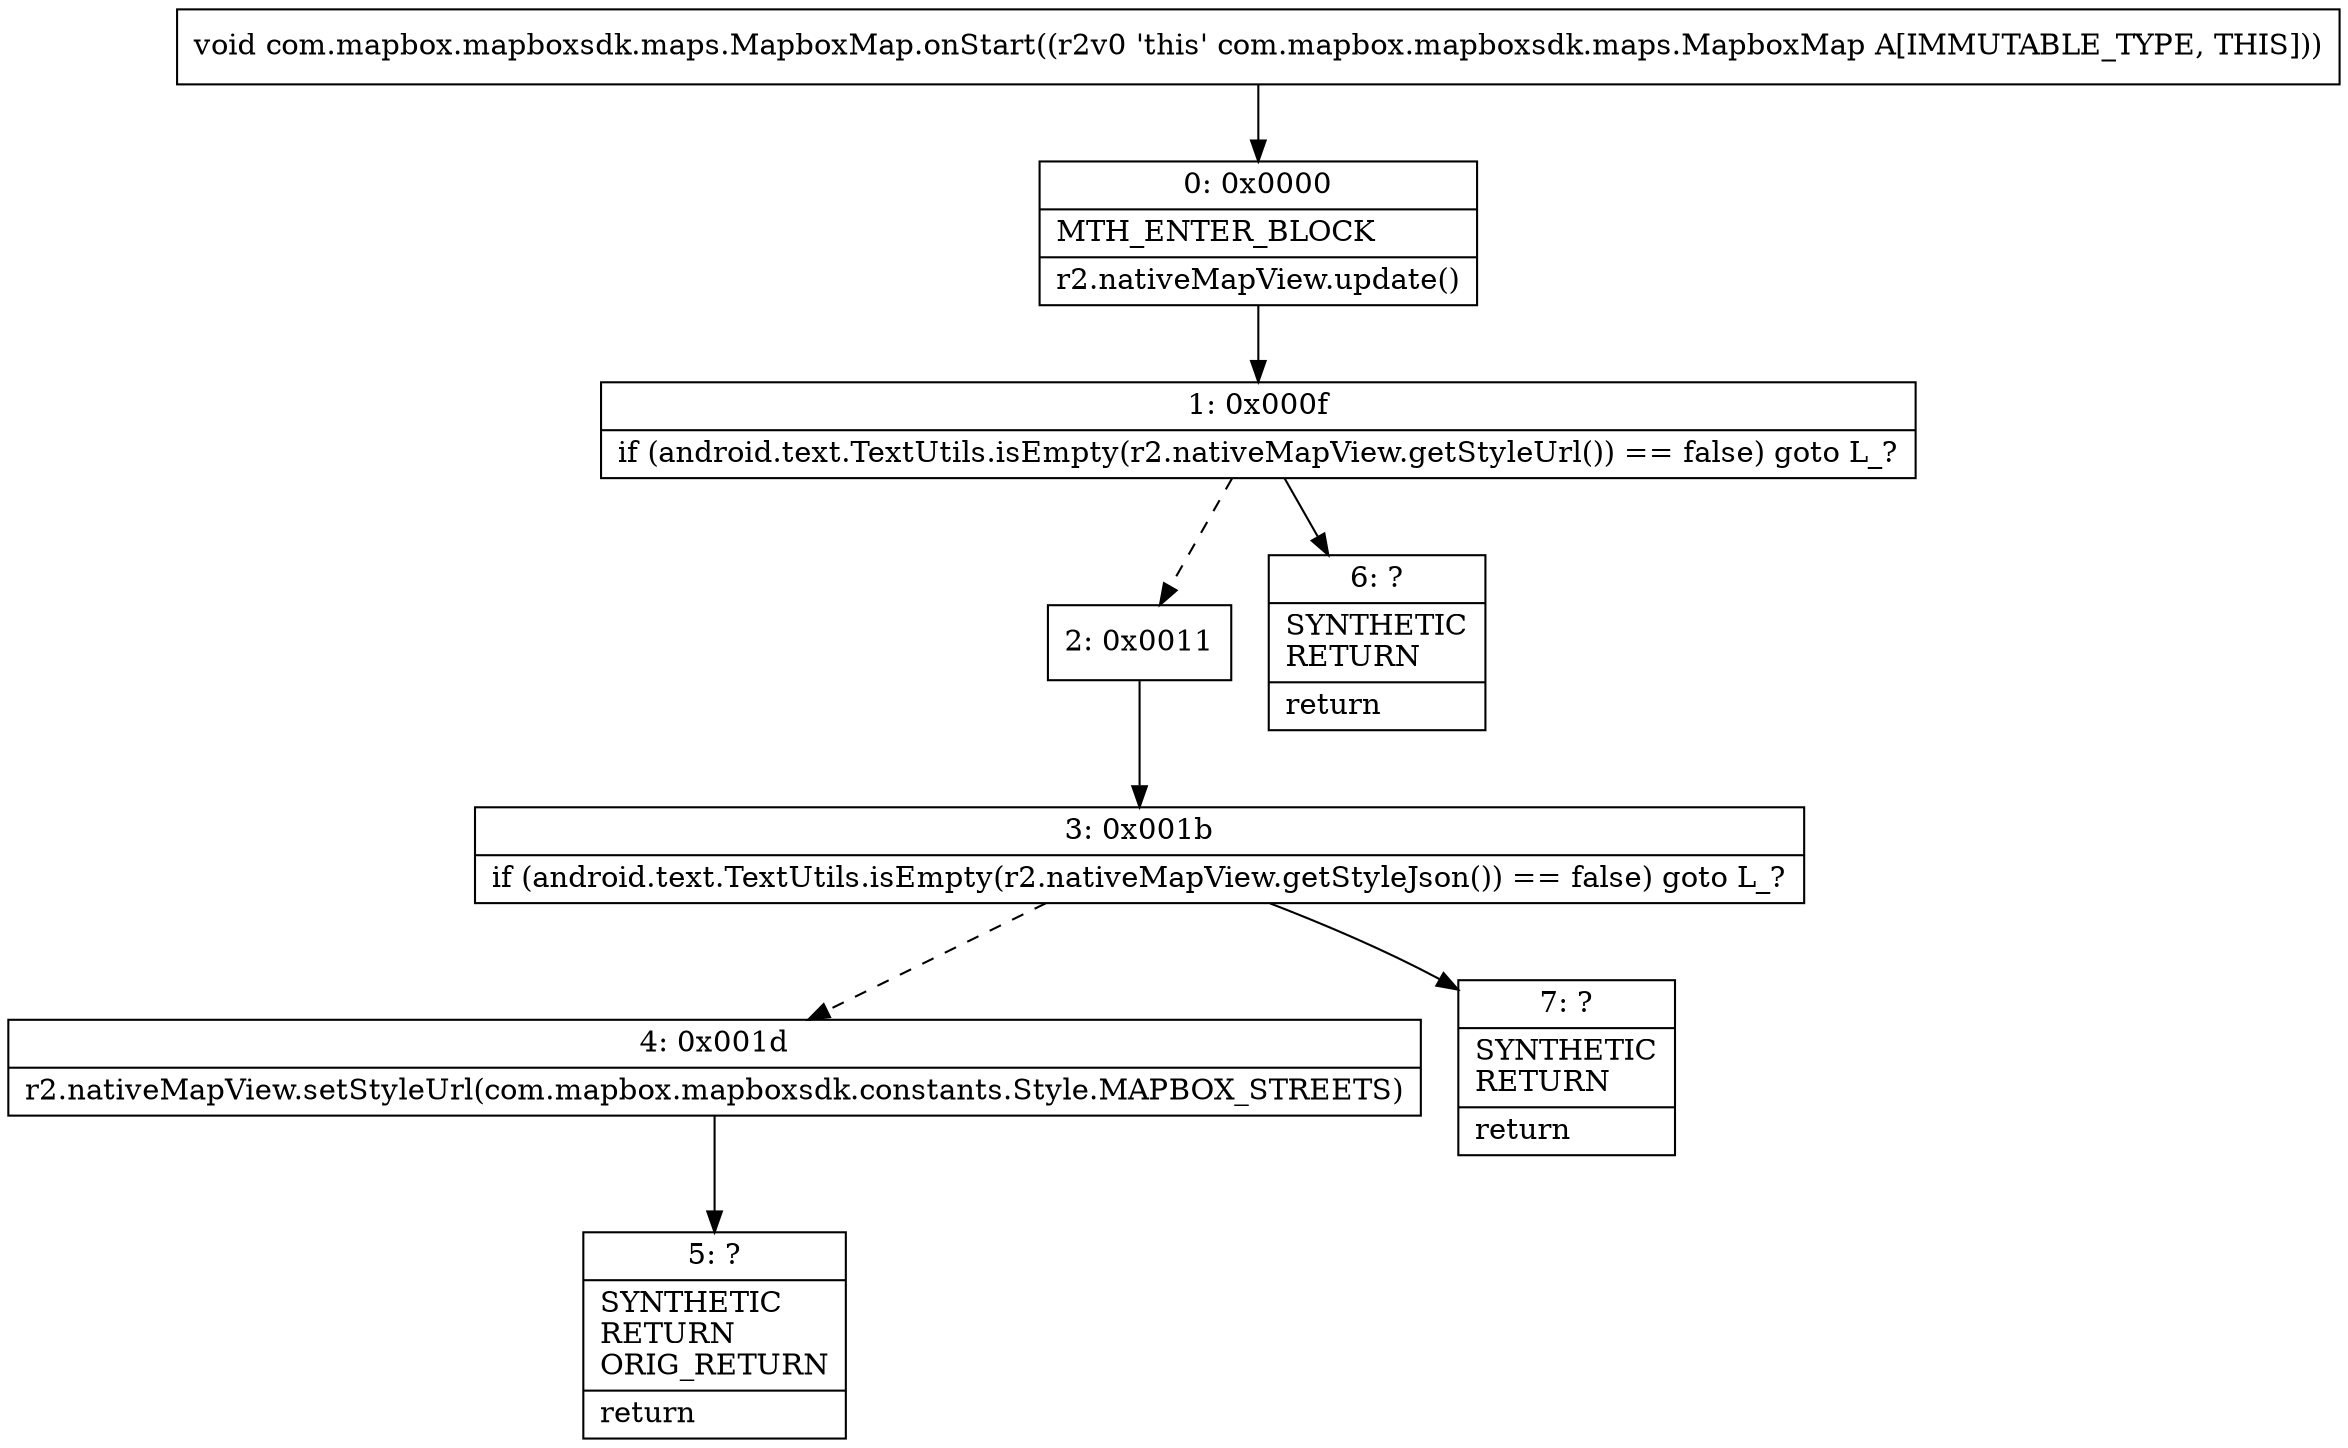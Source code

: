 digraph "CFG forcom.mapbox.mapboxsdk.maps.MapboxMap.onStart()V" {
Node_0 [shape=record,label="{0\:\ 0x0000|MTH_ENTER_BLOCK\l|r2.nativeMapView.update()\l}"];
Node_1 [shape=record,label="{1\:\ 0x000f|if (android.text.TextUtils.isEmpty(r2.nativeMapView.getStyleUrl()) == false) goto L_?\l}"];
Node_2 [shape=record,label="{2\:\ 0x0011}"];
Node_3 [shape=record,label="{3\:\ 0x001b|if (android.text.TextUtils.isEmpty(r2.nativeMapView.getStyleJson()) == false) goto L_?\l}"];
Node_4 [shape=record,label="{4\:\ 0x001d|r2.nativeMapView.setStyleUrl(com.mapbox.mapboxsdk.constants.Style.MAPBOX_STREETS)\l}"];
Node_5 [shape=record,label="{5\:\ ?|SYNTHETIC\lRETURN\lORIG_RETURN\l|return\l}"];
Node_6 [shape=record,label="{6\:\ ?|SYNTHETIC\lRETURN\l|return\l}"];
Node_7 [shape=record,label="{7\:\ ?|SYNTHETIC\lRETURN\l|return\l}"];
MethodNode[shape=record,label="{void com.mapbox.mapboxsdk.maps.MapboxMap.onStart((r2v0 'this' com.mapbox.mapboxsdk.maps.MapboxMap A[IMMUTABLE_TYPE, THIS])) }"];
MethodNode -> Node_0;
Node_0 -> Node_1;
Node_1 -> Node_2[style=dashed];
Node_1 -> Node_6;
Node_2 -> Node_3;
Node_3 -> Node_4[style=dashed];
Node_3 -> Node_7;
Node_4 -> Node_5;
}

